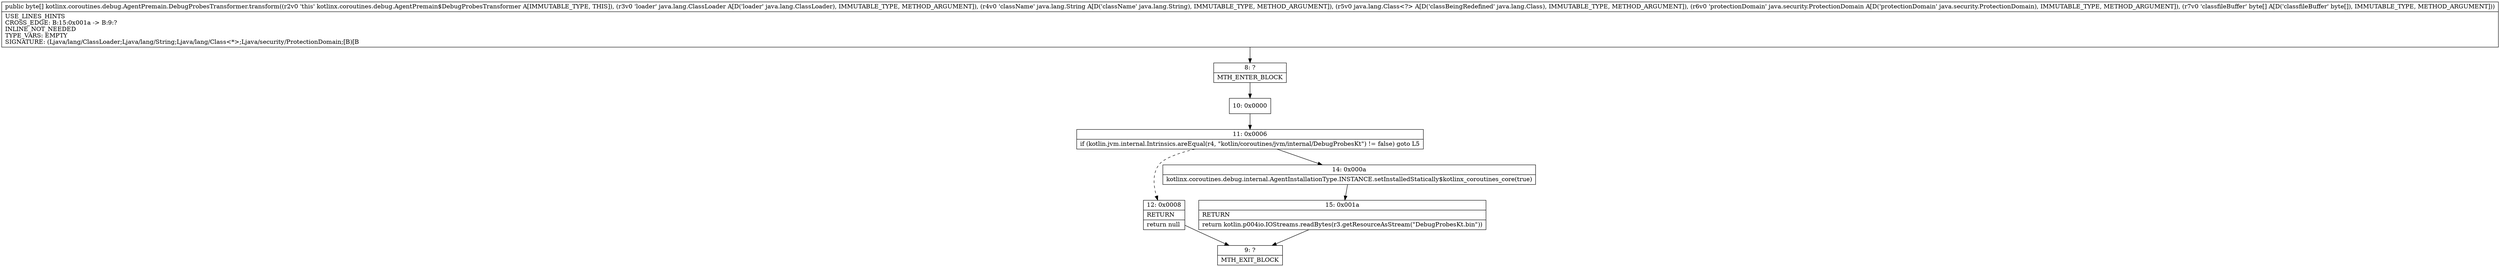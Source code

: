 digraph "CFG forkotlinx.coroutines.debug.AgentPremain.DebugProbesTransformer.transform(Ljava\/lang\/ClassLoader;Ljava\/lang\/String;Ljava\/lang\/Class;Ljava\/security\/ProtectionDomain;[B)[B" {
Node_8 [shape=record,label="{8\:\ ?|MTH_ENTER_BLOCK\l}"];
Node_10 [shape=record,label="{10\:\ 0x0000}"];
Node_11 [shape=record,label="{11\:\ 0x0006|if (kotlin.jvm.internal.Intrinsics.areEqual(r4, \"kotlin\/coroutines\/jvm\/internal\/DebugProbesKt\") != false) goto L5\l}"];
Node_12 [shape=record,label="{12\:\ 0x0008|RETURN\l|return null\l}"];
Node_9 [shape=record,label="{9\:\ ?|MTH_EXIT_BLOCK\l}"];
Node_14 [shape=record,label="{14\:\ 0x000a|kotlinx.coroutines.debug.internal.AgentInstallationType.INSTANCE.setInstalledStatically$kotlinx_coroutines_core(true)\l}"];
Node_15 [shape=record,label="{15\:\ 0x001a|RETURN\l|return kotlin.p004io.IOStreams.readBytes(r3.getResourceAsStream(\"DebugProbesKt.bin\"))\l}"];
MethodNode[shape=record,label="{public byte[] kotlinx.coroutines.debug.AgentPremain.DebugProbesTransformer.transform((r2v0 'this' kotlinx.coroutines.debug.AgentPremain$DebugProbesTransformer A[IMMUTABLE_TYPE, THIS]), (r3v0 'loader' java.lang.ClassLoader A[D('loader' java.lang.ClassLoader), IMMUTABLE_TYPE, METHOD_ARGUMENT]), (r4v0 'className' java.lang.String A[D('className' java.lang.String), IMMUTABLE_TYPE, METHOD_ARGUMENT]), (r5v0 java.lang.Class\<?\> A[D('classBeingRedefined' java.lang.Class), IMMUTABLE_TYPE, METHOD_ARGUMENT]), (r6v0 'protectionDomain' java.security.ProtectionDomain A[D('protectionDomain' java.security.ProtectionDomain), IMMUTABLE_TYPE, METHOD_ARGUMENT]), (r7v0 'classfileBuffer' byte[] A[D('classfileBuffer' byte[]), IMMUTABLE_TYPE, METHOD_ARGUMENT]))  | USE_LINES_HINTS\lCROSS_EDGE: B:15:0x001a \-\> B:9:?\lINLINE_NOT_NEEDED\lTYPE_VARS: EMPTY\lSIGNATURE: (Ljava\/lang\/ClassLoader;Ljava\/lang\/String;Ljava\/lang\/Class\<*\>;Ljava\/security\/ProtectionDomain;[B)[B\l}"];
MethodNode -> Node_8;Node_8 -> Node_10;
Node_10 -> Node_11;
Node_11 -> Node_12[style=dashed];
Node_11 -> Node_14;
Node_12 -> Node_9;
Node_14 -> Node_15;
Node_15 -> Node_9;
}

